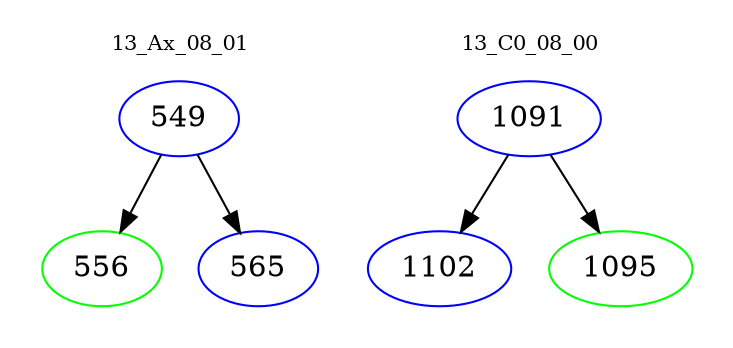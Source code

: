 digraph{
subgraph cluster_0 {
color = white
label = "13_Ax_08_01";
fontsize=10;
T0_549 [label="549", color="blue"]
T0_549 -> T0_556 [color="black"]
T0_556 [label="556", color="green"]
T0_549 -> T0_565 [color="black"]
T0_565 [label="565", color="blue"]
}
subgraph cluster_1 {
color = white
label = "13_C0_08_00";
fontsize=10;
T1_1091 [label="1091", color="blue"]
T1_1091 -> T1_1102 [color="black"]
T1_1102 [label="1102", color="blue"]
T1_1091 -> T1_1095 [color="black"]
T1_1095 [label="1095", color="green"]
}
}
